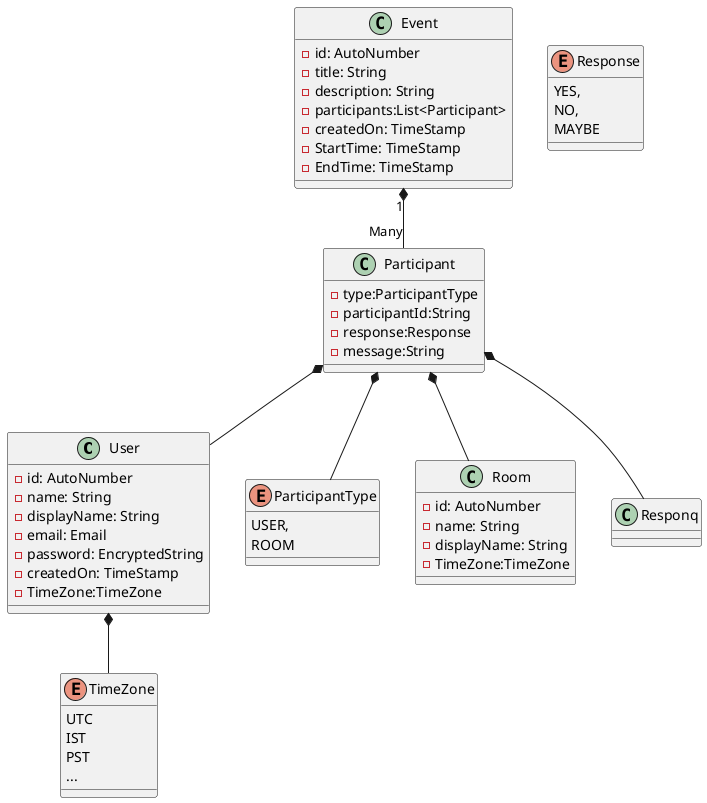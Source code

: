 @startuml
'https://plantuml.com/class-diagram

class User {
    -id: AutoNumber
    -name: String
    -displayName: String
    -email: Email
    -password: EncryptedString
    -createdOn: TimeStamp
    -TimeZone:TimeZone
}


enum TimeZone {
    UTC
    IST
    PST
    ...
}

class Event {
    -id: AutoNumber
    -title: String
    -description: String
    -participants:List<Participant>
    -createdOn: TimeStamp
    -StartTime: TimeStamp
    -EndTime: TimeStamp
}

enum ParticipantType {
    USER,
    ROOM

}

enum Response {
    YES,
    NO,
    MAYBE
}

class Participant {
    -type:ParticipantType
    -participantId:String
    -response:Response
    -message:String
}


Participant *--	User
Participant *--	Room
Event "1" *-- "Many" Participant
Participant *--	 Responq
Participant *--	ParticipantType
User *-- TimeZone


class Room {
    -id: AutoNumber
    -name: String
    -displayName: String
    -TimeZone:TimeZone
}

@enduml